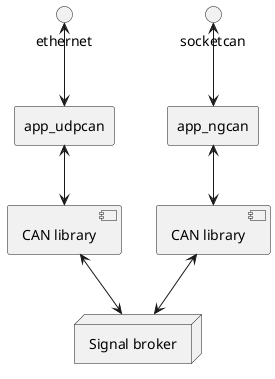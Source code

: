 @startuml
agent "app_ngcan" as ngcan
agent "app_udpcan" as udpcan
component "CAN library" as lib1
component "CAN library" as lib2
node "Signal broker" as signalbase

ngcan <--> lib1
udpcan <--> lib2
ethernet <--> udpcan
socketcan <--> ngcan
lib1 <--> signalbase
lib2 <--> signalbase
@enduml
